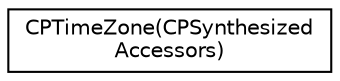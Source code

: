 digraph "Graphical Class Hierarchy"
{
  edge [fontname="Helvetica",fontsize="10",labelfontname="Helvetica",labelfontsize="10"];
  node [fontname="Helvetica",fontsize="10",shape=record];
  rankdir="LR";
  Node1 [label="CPTimeZone(CPSynthesized\lAccessors)",height=0.2,width=0.4,color="black", fillcolor="white", style="filled",URL="$category_c_p_time_zone_07_c_p_synthesized_accessors_08.html"];
}
